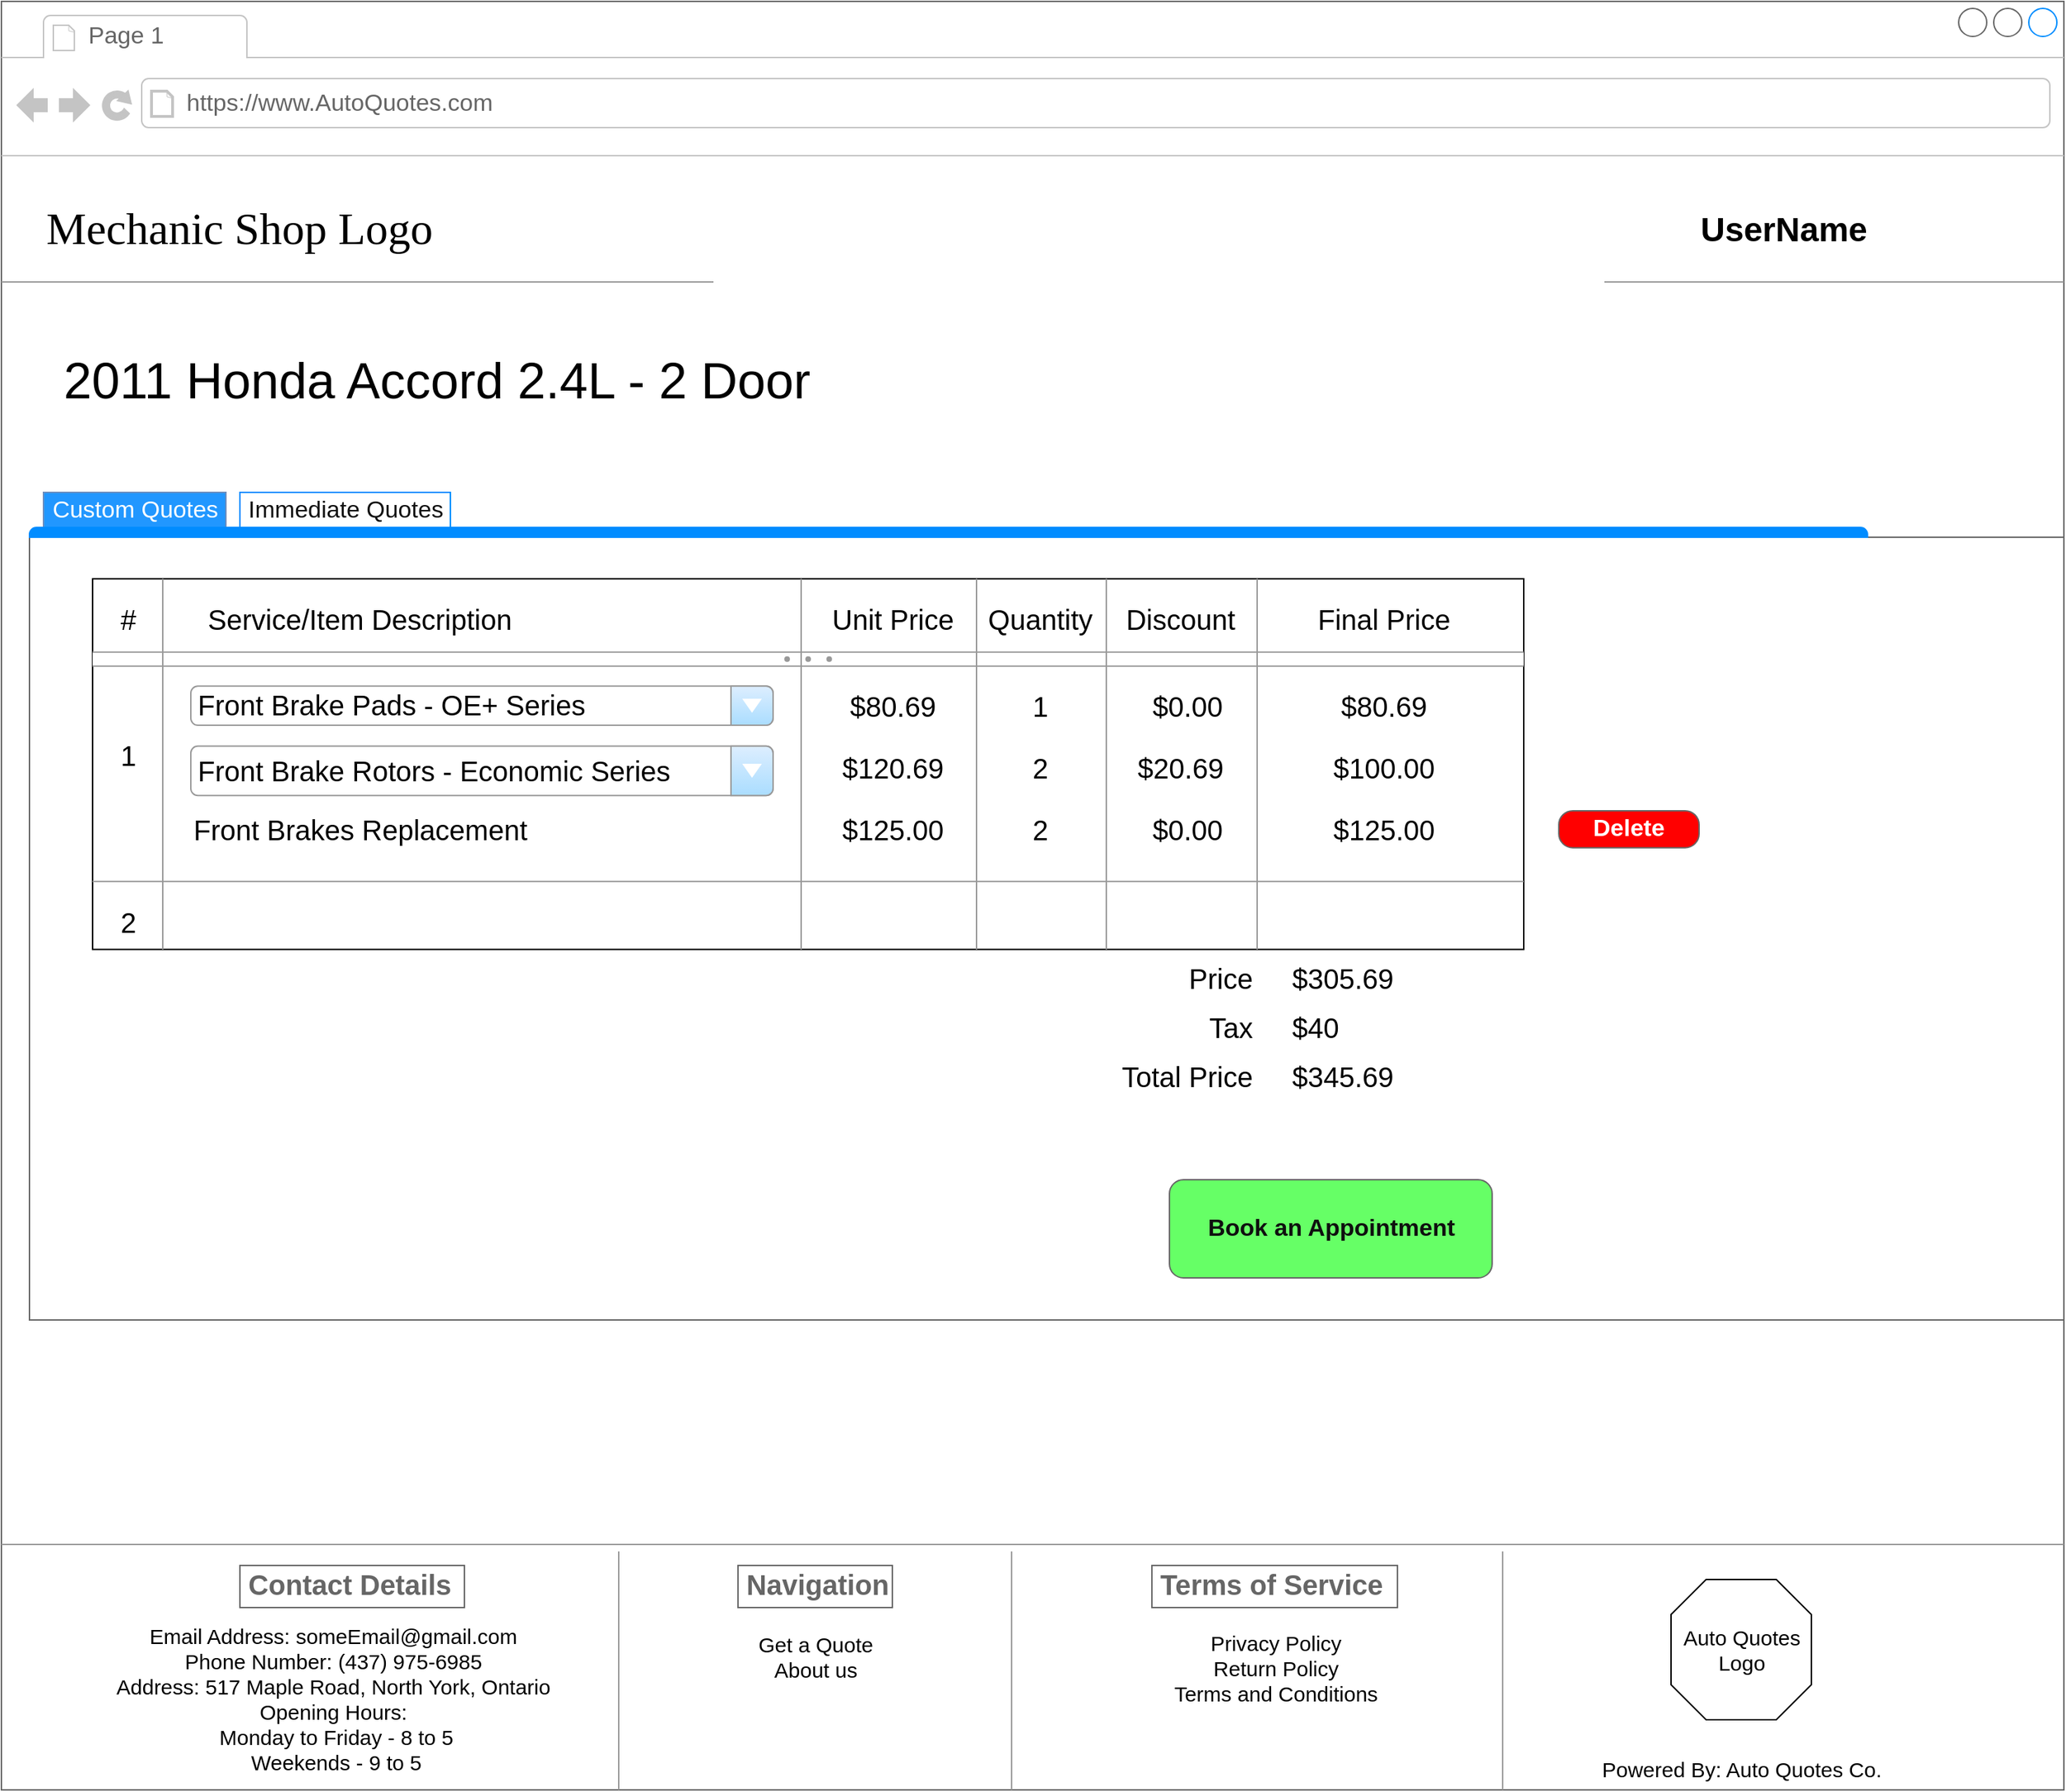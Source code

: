 <mxfile version="20.5.3" type="github">
  <diagram id="iaJIwzh1-YziGCo10PUl" name="Page-1">
    <mxGraphModel dx="1858" dy="1032" grid="1" gridSize="10" guides="1" tooltips="1" connect="1" arrows="1" fold="1" page="1" pageScale="1" pageWidth="850" pageHeight="1100" math="0" shadow="0">
      <root>
        <mxCell id="0" />
        <mxCell id="1" parent="0" />
        <mxCell id="DsZEWx_L59FSOX30sTqH-1" value="&lt;span style=&quot;color: rgba(0, 0, 0, 0); font-family: monospace; font-size: 0px;&quot;&gt;%3CmxGraphModel%3E%3Croot%3E%3CmxCell%20id%3D%220%22%2F%3E%3CmxCell%20id%3D%221%22%20parent%3D%220%22%2F%3E%3CmxCell%20id%3D%222%22%20value%3D%22Price%22%20style%3D%22text%3Bhtml%3D1%3Balign%3Dcenter%3BverticalAlign%3Dmiddle%3Bresizable%3D0%3Bpoints%3D%5B%5D%3Bautosize%3D1%3BstrokeColor%3Dnone%3BfillColor%3Dnone%3BfontSize%3D20%3B%22%20vertex%3D%221%22%20parent%3D%221%22%3E%3CmxGeometry%20x%3D%22770%22%20y%3D%22780%22%20width%3D%2270%22%20height%3D%2240%22%20as%3D%22geometry%22%2F%3E%3C%2FmxCell%3E%3C%2Froot%3E%3C%2FmxGraphModel%3E&lt;/span&gt;" style="strokeWidth=1;shadow=0;dashed=0;align=left;html=1;shape=mxgraph.mockup.containers.browserWindow;rSize=0;strokeColor=#666666;mainText=,;recursiveResize=0;rounded=0;labelBackgroundColor=none;fontFamily=Verdana;fontSize=12" vertex="1" parent="1">
          <mxGeometry x="30" y="20" width="1470" height="1275" as="geometry" />
        </mxCell>
        <mxCell id="DsZEWx_L59FSOX30sTqH-2" value="Page 1" style="strokeWidth=1;shadow=0;dashed=0;align=center;html=1;shape=mxgraph.mockup.containers.anchor;fontSize=17;fontColor=#666666;align=left;" vertex="1" parent="DsZEWx_L59FSOX30sTqH-1">
          <mxGeometry x="60" y="12" width="110" height="26" as="geometry" />
        </mxCell>
        <mxCell id="DsZEWx_L59FSOX30sTqH-3" value="https://www.AutoQuotes.com" style="strokeWidth=1;shadow=0;dashed=0;align=center;html=1;shape=mxgraph.mockup.containers.anchor;rSize=0;fontSize=17;fontColor=#666666;align=left;" vertex="1" parent="DsZEWx_L59FSOX30sTqH-1">
          <mxGeometry x="130" y="60" width="250" height="26" as="geometry" />
        </mxCell>
        <mxCell id="DsZEWx_L59FSOX30sTqH-4" value="&lt;font style=&quot;font-size: 32px;&quot;&gt;Mechanic Shop Logo&lt;/font&gt;" style="text;html=1;points=[];align=left;verticalAlign=top;spacingTop=-4;fontSize=30;fontFamily=Verdana" vertex="1" parent="DsZEWx_L59FSOX30sTqH-1">
          <mxGeometry x="30" y="140" width="340" height="50" as="geometry" />
        </mxCell>
        <mxCell id="DsZEWx_L59FSOX30sTqH-5" value="" style="verticalLabelPosition=bottom;shadow=0;dashed=0;align=center;html=1;verticalAlign=top;strokeWidth=1;shape=mxgraph.mockup.markup.line;strokeColor=#999999;rounded=0;labelBackgroundColor=none;fillColor=#ffffff;fontFamily=Verdana;fontSize=12;fontColor=#000000;" vertex="1" parent="DsZEWx_L59FSOX30sTqH-1">
          <mxGeometry y="190" width="1470" height="20" as="geometry" />
        </mxCell>
        <mxCell id="DsZEWx_L59FSOX30sTqH-6" value="" style="verticalLabelPosition=bottom;shadow=0;dashed=0;align=center;html=1;verticalAlign=top;strokeWidth=1;shape=mxgraph.mockup.markup.line;strokeColor=#999999;rounded=0;labelBackgroundColor=none;fillColor=#ffffff;fontFamily=Verdana;fontSize=12;fontColor=#000000;" vertex="1" parent="DsZEWx_L59FSOX30sTqH-1">
          <mxGeometry y="1090" width="1470" height="20" as="geometry" />
        </mxCell>
        <mxCell id="DsZEWx_L59FSOX30sTqH-8" value="&lt;font style=&quot;font-size: 36px;&quot;&gt;2011 Honda Accord 2.4L - 2 Door&lt;/font&gt;" style="text;html=1;align=center;verticalAlign=middle;resizable=0;points=[];autosize=1;strokeColor=none;fillColor=none;" vertex="1" parent="DsZEWx_L59FSOX30sTqH-1">
          <mxGeometry x="30" y="240" width="560" height="60" as="geometry" />
        </mxCell>
        <mxCell id="DsZEWx_L59FSOX30sTqH-18" value="" style="strokeWidth=1;shadow=0;dashed=0;align=center;html=1;shape=mxgraph.mockup.containers.marginRect2;rectMarginTop=32;strokeColor=#666666;gradientColor=none;fontSize=20;" vertex="1" parent="DsZEWx_L59FSOX30sTqH-1">
          <mxGeometry x="20" y="350" width="1450" height="590" as="geometry" />
        </mxCell>
        <mxCell id="DsZEWx_L59FSOX30sTqH-19" value="&lt;font color=&quot;#ffffff&quot;&gt;Custom Quotes&lt;/font&gt;" style="strokeColor=#6c8ebf;fillColor=#2197FF;strokeWidth=1;shadow=0;dashed=0;align=center;html=1;shape=mxgraph.mockup.containers.rrect;rSize=0;fontSize=17;gradientColor=none;" vertex="1" parent="DsZEWx_L59FSOX30sTqH-18">
          <mxGeometry width="130" height="25" relative="1" as="geometry">
            <mxPoint x="10" as="offset" />
          </mxGeometry>
        </mxCell>
        <mxCell id="DsZEWx_L59FSOX30sTqH-20" value="&lt;font color=&quot;#121212&quot;&gt;Immediate Quotes&lt;/font&gt;" style="strokeWidth=1;shadow=0;dashed=0;align=center;html=1;shape=mxgraph.mockup.containers.rrect;rSize=0;fontSize=17;fontColor=#ffffff;strokeColor=#008cff;fillColor=#FFFFFF;" vertex="1" parent="DsZEWx_L59FSOX30sTqH-18">
          <mxGeometry width="150" height="25" relative="1" as="geometry">
            <mxPoint x="150" as="offset" />
          </mxGeometry>
        </mxCell>
        <mxCell id="DsZEWx_L59FSOX30sTqH-21" value="" style="strokeWidth=1;shadow=0;dashed=0;align=center;html=1;shape=mxgraph.mockup.containers.topButton;rSize=5;strokeColor=#008cff;fillColor=#008cff;gradientColor=none;resizeWidth=1;movable=0;deletable=1;fontSize=20;" vertex="1" parent="DsZEWx_L59FSOX30sTqH-18">
          <mxGeometry width="1310" height="7" relative="1" as="geometry">
            <mxPoint y="25" as="offset" />
          </mxGeometry>
        </mxCell>
        <mxCell id="DsZEWx_L59FSOX30sTqH-22" value="" style="rounded=0;whiteSpace=wrap;html=1;fontSize=20;" vertex="1" parent="DsZEWx_L59FSOX30sTqH-18">
          <mxGeometry x="45" y="61.642" width="1020" height="264.179" as="geometry" />
        </mxCell>
        <mxCell id="DsZEWx_L59FSOX30sTqH-23" value="" style="verticalLabelPosition=bottom;shadow=0;dashed=0;align=center;html=1;verticalAlign=top;strokeWidth=1;shape=mxgraph.mockup.forms.splitter;strokeColor=#999999;fontSize=20;" vertex="1" parent="DsZEWx_L59FSOX30sTqH-18">
          <mxGeometry x="45" y="114.478" width="1020" height="8.806" as="geometry" />
        </mxCell>
        <mxCell id="DsZEWx_L59FSOX30sTqH-24" value="&lt;font style=&quot;font-size: 20px;&quot;&gt;#&lt;/font&gt;" style="text;html=1;align=center;verticalAlign=middle;resizable=0;points=[];autosize=1;strokeColor=none;fillColor=none;fontSize=20;" vertex="1" parent="DsZEWx_L59FSOX30sTqH-18">
          <mxGeometry x="55" y="70.448" width="30" height="40" as="geometry" />
        </mxCell>
        <mxCell id="DsZEWx_L59FSOX30sTqH-25" value="" style="verticalLabelPosition=bottom;shadow=0;dashed=0;align=center;html=1;verticalAlign=top;strokeWidth=1;shape=mxgraph.mockup.markup.line;strokeColor=#999999;direction=north;fontSize=20;" vertex="1" parent="DsZEWx_L59FSOX30sTqH-18">
          <mxGeometry x="85" y="61.642" width="20" height="264.179" as="geometry" />
        </mxCell>
        <mxCell id="DsZEWx_L59FSOX30sTqH-26" value="Service/Item Description" style="text;html=1;align=center;verticalAlign=middle;resizable=0;points=[];autosize=1;strokeColor=none;fillColor=none;fontSize=20;" vertex="1" parent="DsZEWx_L59FSOX30sTqH-18">
          <mxGeometry x="115" y="70.448" width="240" height="40" as="geometry" />
        </mxCell>
        <mxCell id="DsZEWx_L59FSOX30sTqH-27" value="" style="verticalLabelPosition=bottom;shadow=0;dashed=0;align=center;html=1;verticalAlign=top;strokeWidth=1;shape=mxgraph.mockup.markup.line;strokeColor=#999999;direction=north;fontSize=20;" vertex="1" parent="DsZEWx_L59FSOX30sTqH-18">
          <mxGeometry x="540" y="61.642" width="20" height="264.179" as="geometry" />
        </mxCell>
        <mxCell id="DsZEWx_L59FSOX30sTqH-28" value="Unit Price" style="text;html=1;align=center;verticalAlign=middle;resizable=0;points=[];autosize=1;strokeColor=none;fillColor=none;fontSize=20;" vertex="1" parent="DsZEWx_L59FSOX30sTqH-18">
          <mxGeometry x="560" y="70.448" width="110" height="40" as="geometry" />
        </mxCell>
        <mxCell id="DsZEWx_L59FSOX30sTqH-29" value="" style="verticalLabelPosition=bottom;shadow=0;dashed=0;align=center;html=1;verticalAlign=top;strokeWidth=1;shape=mxgraph.mockup.markup.line;strokeColor=#999999;direction=north;fontSize=20;" vertex="1" parent="DsZEWx_L59FSOX30sTqH-18">
          <mxGeometry x="665" y="61.642" width="20" height="264.179" as="geometry" />
        </mxCell>
        <mxCell id="DsZEWx_L59FSOX30sTqH-30" value="Quantity" style="text;html=1;align=center;verticalAlign=middle;resizable=0;points=[];autosize=1;strokeColor=none;fillColor=none;fontSize=20;" vertex="1" parent="DsZEWx_L59FSOX30sTqH-18">
          <mxGeometry x="670" y="70.448" width="100" height="40" as="geometry" />
        </mxCell>
        <mxCell id="DsZEWx_L59FSOX30sTqH-31" value="" style="verticalLabelPosition=bottom;shadow=0;dashed=0;align=center;html=1;verticalAlign=top;strokeWidth=1;shape=mxgraph.mockup.markup.line;strokeColor=#999999;direction=north;fontSize=20;" vertex="1" parent="DsZEWx_L59FSOX30sTqH-18">
          <mxGeometry x="757.5" y="61.642" width="20" height="264.179" as="geometry" />
        </mxCell>
        <mxCell id="DsZEWx_L59FSOX30sTqH-32" value="Discount" style="text;html=1;align=center;verticalAlign=middle;resizable=0;points=[];autosize=1;strokeColor=none;fillColor=none;fontSize=20;" vertex="1" parent="DsZEWx_L59FSOX30sTqH-18">
          <mxGeometry x="770" y="70.448" width="100" height="40" as="geometry" />
        </mxCell>
        <mxCell id="DsZEWx_L59FSOX30sTqH-33" value="" style="verticalLabelPosition=bottom;shadow=0;dashed=0;align=center;html=1;verticalAlign=top;strokeWidth=1;shape=mxgraph.mockup.markup.line;strokeColor=#999999;direction=north;fontSize=20;" vertex="1" parent="DsZEWx_L59FSOX30sTqH-18">
          <mxGeometry x="865" y="61.642" width="20" height="264.179" as="geometry" />
        </mxCell>
        <mxCell id="DsZEWx_L59FSOX30sTqH-34" value="Final Price" style="text;html=1;align=center;verticalAlign=middle;resizable=0;points=[];autosize=1;strokeColor=none;fillColor=none;fontSize=20;" vertex="1" parent="DsZEWx_L59FSOX30sTqH-18">
          <mxGeometry x="905" y="70.448" width="120" height="40" as="geometry" />
        </mxCell>
        <mxCell id="DsZEWx_L59FSOX30sTqH-35" value="1" style="text;html=1;align=center;verticalAlign=middle;resizable=0;points=[];autosize=1;strokeColor=none;fillColor=none;fontSize=20;" vertex="1" parent="DsZEWx_L59FSOX30sTqH-18">
          <mxGeometry x="55" y="167.313" width="30" height="40" as="geometry" />
        </mxCell>
        <mxCell id="DsZEWx_L59FSOX30sTqH-36" value="Front Brakes Replacement" style="text;html=1;align=left;verticalAlign=middle;resizable=0;points=[];autosize=1;strokeColor=none;fillColor=none;fontSize=20;" vertex="1" parent="DsZEWx_L59FSOX30sTqH-18">
          <mxGeometry x="115" y="220.149" width="260" height="40" as="geometry" />
        </mxCell>
        <mxCell id="DsZEWx_L59FSOX30sTqH-37" value="$80.69" style="text;html=1;align=center;verticalAlign=middle;resizable=0;points=[];autosize=1;strokeColor=none;fillColor=none;fontSize=20;" vertex="1" parent="DsZEWx_L59FSOX30sTqH-18">
          <mxGeometry x="575" y="132.09" width="80" height="40" as="geometry" />
        </mxCell>
        <mxCell id="DsZEWx_L59FSOX30sTqH-38" value="$120.69" style="text;html=1;align=center;verticalAlign=middle;resizable=0;points=[];autosize=1;strokeColor=none;fillColor=none;fontSize=20;" vertex="1" parent="DsZEWx_L59FSOX30sTqH-18">
          <mxGeometry x="565" y="176.119" width="100" height="40" as="geometry" />
        </mxCell>
        <mxCell id="DsZEWx_L59FSOX30sTqH-39" value="$125.00" style="text;html=1;align=center;verticalAlign=middle;resizable=0;points=[];autosize=1;strokeColor=none;fillColor=none;fontSize=20;" vertex="1" parent="DsZEWx_L59FSOX30sTqH-18">
          <mxGeometry x="565" y="220.149" width="100" height="40" as="geometry" />
        </mxCell>
        <mxCell id="DsZEWx_L59FSOX30sTqH-40" value="1" style="text;html=1;align=center;verticalAlign=middle;resizable=0;points=[];autosize=1;strokeColor=none;fillColor=none;fontSize=20;" vertex="1" parent="DsZEWx_L59FSOX30sTqH-18">
          <mxGeometry x="705" y="132.09" width="30" height="40" as="geometry" />
        </mxCell>
        <mxCell id="DsZEWx_L59FSOX30sTqH-41" value="2" style="text;html=1;align=center;verticalAlign=middle;resizable=0;points=[];autosize=1;strokeColor=none;fillColor=none;fontSize=20;" vertex="1" parent="DsZEWx_L59FSOX30sTqH-18">
          <mxGeometry x="705" y="176.119" width="30" height="40" as="geometry" />
        </mxCell>
        <mxCell id="DsZEWx_L59FSOX30sTqH-42" value="2" style="text;html=1;align=center;verticalAlign=middle;resizable=0;points=[];autosize=1;strokeColor=none;fillColor=none;fontSize=20;" vertex="1" parent="DsZEWx_L59FSOX30sTqH-18">
          <mxGeometry x="705" y="220.149" width="30" height="40" as="geometry" />
        </mxCell>
        <mxCell id="DsZEWx_L59FSOX30sTqH-43" value="$0.00" style="text;html=1;align=center;verticalAlign=middle;resizable=0;points=[];autosize=1;strokeColor=none;fillColor=none;fontSize=20;" vertex="1" parent="DsZEWx_L59FSOX30sTqH-18">
          <mxGeometry x="790" y="132.09" width="70" height="40" as="geometry" />
        </mxCell>
        <mxCell id="DsZEWx_L59FSOX30sTqH-44" value="$20.69" style="text;html=1;align=center;verticalAlign=middle;resizable=0;points=[];autosize=1;strokeColor=none;fillColor=none;fontSize=20;" vertex="1" parent="DsZEWx_L59FSOX30sTqH-18">
          <mxGeometry x="780" y="176.119" width="80" height="40" as="geometry" />
        </mxCell>
        <mxCell id="DsZEWx_L59FSOX30sTqH-45" value="$0.00" style="text;html=1;align=center;verticalAlign=middle;resizable=0;points=[];autosize=1;strokeColor=none;fillColor=none;fontSize=20;" vertex="1" parent="DsZEWx_L59FSOX30sTqH-18">
          <mxGeometry x="790" y="220.149" width="70" height="40" as="geometry" />
        </mxCell>
        <mxCell id="DsZEWx_L59FSOX30sTqH-46" value="$80.69" style="text;html=1;align=center;verticalAlign=middle;resizable=0;points=[];autosize=1;strokeColor=none;fillColor=none;fontSize=20;" vertex="1" parent="DsZEWx_L59FSOX30sTqH-18">
          <mxGeometry x="925" y="132.09" width="80" height="40" as="geometry" />
        </mxCell>
        <mxCell id="DsZEWx_L59FSOX30sTqH-47" value="$100.00" style="text;html=1;align=center;verticalAlign=middle;resizable=0;points=[];autosize=1;strokeColor=none;fillColor=none;fontSize=20;" vertex="1" parent="DsZEWx_L59FSOX30sTqH-18">
          <mxGeometry x="915" y="176.119" width="100" height="40" as="geometry" />
        </mxCell>
        <mxCell id="DsZEWx_L59FSOX30sTqH-48" value="$125.00" style="text;html=1;align=center;verticalAlign=middle;resizable=0;points=[];autosize=1;strokeColor=none;fillColor=none;fontSize=20;" vertex="1" parent="DsZEWx_L59FSOX30sTqH-18">
          <mxGeometry x="915" y="220.149" width="100" height="40" as="geometry" />
        </mxCell>
        <mxCell id="DsZEWx_L59FSOX30sTqH-49" value="&lt;span style=&quot;color: rgb(0, 0, 0); font-size: 20px;&quot;&gt;Front Brake Pads - OE+ Series&lt;/span&gt;" style="strokeWidth=1;shadow=0;dashed=0;align=center;html=1;shape=mxgraph.mockup.forms.comboBox;strokeColor=#999999;fillColor=#ddeeff;align=left;fillColor2=#aaddff;mainText=;fontColor=#666666;fontSize=17;spacingLeft=3;" vertex="1" parent="DsZEWx_L59FSOX30sTqH-18">
          <mxGeometry x="115" y="138.13" width="415" height="27.91" as="geometry" />
        </mxCell>
        <mxCell id="DsZEWx_L59FSOX30sTqH-50" value="&lt;span style=&quot;color: rgb(0, 0, 0); font-size: 20px;&quot;&gt;Front Brake Rotors - Economic Series&lt;/span&gt;" style="strokeWidth=1;shadow=0;dashed=0;align=center;html=1;shape=mxgraph.mockup.forms.comboBox;strokeColor=#999999;fillColor=#ddeeff;align=left;fillColor2=#aaddff;mainText=;fontColor=#666666;fontSize=17;spacingLeft=3;" vertex="1" parent="DsZEWx_L59FSOX30sTqH-18">
          <mxGeometry x="115" y="180.9" width="415" height="35.22" as="geometry" />
        </mxCell>
        <mxCell id="DsZEWx_L59FSOX30sTqH-52" value="" style="verticalLabelPosition=bottom;shadow=0;dashed=0;align=center;html=1;verticalAlign=top;strokeWidth=1;shape=mxgraph.mockup.markup.line;strokeColor=#999999;fontSize=20;fillColor=#FF0000;" vertex="1" parent="DsZEWx_L59FSOX30sTqH-18">
          <mxGeometry x="45" y="268.582" width="1020" height="17.612" as="geometry" />
        </mxCell>
        <mxCell id="DsZEWx_L59FSOX30sTqH-53" value="2" style="text;html=1;align=center;verticalAlign=middle;resizable=0;points=[];autosize=1;strokeColor=none;fillColor=none;fontSize=20;" vertex="1" parent="DsZEWx_L59FSOX30sTqH-18">
          <mxGeometry x="55" y="286.194" width="30" height="40" as="geometry" />
        </mxCell>
        <mxCell id="DsZEWx_L59FSOX30sTqH-54" value="Price" style="text;html=1;align=right;verticalAlign=middle;resizable=0;points=[];autosize=1;strokeColor=none;fillColor=none;fontSize=20;" vertex="1" parent="DsZEWx_L59FSOX30sTqH-18">
          <mxGeometry x="802.5" y="325.821" width="70" height="40" as="geometry" />
        </mxCell>
        <mxCell id="DsZEWx_L59FSOX30sTqH-55" value="Tax" style="text;html=1;align=right;verticalAlign=middle;resizable=0;points=[];autosize=1;strokeColor=none;fillColor=none;fontSize=20;" vertex="1" parent="DsZEWx_L59FSOX30sTqH-18">
          <mxGeometry x="822.5" y="361.045" width="50" height="40" as="geometry" />
        </mxCell>
        <mxCell id="DsZEWx_L59FSOX30sTqH-56" value="Total Price" style="text;html=1;align=right;verticalAlign=middle;resizable=0;points=[];autosize=1;strokeColor=none;fillColor=none;fontSize=20;" vertex="1" parent="DsZEWx_L59FSOX30sTqH-18">
          <mxGeometry x="752.5" y="396.269" width="120" height="40" as="geometry" />
        </mxCell>
        <mxCell id="DsZEWx_L59FSOX30sTqH-57" value="$305.69" style="text;html=1;align=left;verticalAlign=middle;resizable=0;points=[];autosize=1;strokeColor=none;fillColor=none;fontSize=20;" vertex="1" parent="DsZEWx_L59FSOX30sTqH-18">
          <mxGeometry x="897.5" y="325.821" width="100" height="40" as="geometry" />
        </mxCell>
        <mxCell id="DsZEWx_L59FSOX30sTqH-58" value="$40" style="text;html=1;align=left;verticalAlign=middle;resizable=0;points=[];autosize=1;strokeColor=none;fillColor=none;fontSize=20;" vertex="1" parent="DsZEWx_L59FSOX30sTqH-18">
          <mxGeometry x="897.5" y="361.045" width="60" height="40" as="geometry" />
        </mxCell>
        <mxCell id="DsZEWx_L59FSOX30sTqH-59" value="$345.69" style="text;html=1;align=left;verticalAlign=middle;resizable=0;points=[];autosize=1;strokeColor=none;fillColor=none;fontSize=20;" vertex="1" parent="DsZEWx_L59FSOX30sTqH-18">
          <mxGeometry x="897.5" y="396.269" width="100" height="40" as="geometry" />
        </mxCell>
        <mxCell id="DsZEWx_L59FSOX30sTqH-67" value="&lt;font color=&quot;#0f0f0f&quot;&gt;Book an Appointment&lt;/font&gt;" style="strokeWidth=1;shadow=0;dashed=0;align=center;html=1;shape=mxgraph.mockup.buttons.button;strokeColor=#666666;fontColor=#ffffff;mainText=;buttonStyle=round;fontSize=17;fontStyle=1;fillColor=#66FF66;whiteSpace=wrap;" vertex="1" parent="DsZEWx_L59FSOX30sTqH-18">
          <mxGeometry x="812.5" y="490" width="230" height="70" as="geometry" />
        </mxCell>
        <mxCell id="DsZEWx_L59FSOX30sTqH-84" value="Delete" style="strokeWidth=1;shadow=0;dashed=0;align=center;html=1;shape=mxgraph.mockup.buttons.button;strokeColor=#666666;fontColor=#ffffff;mainText=;buttonStyle=round;fontSize=17;fontStyle=1;fillColor=#FF0000;whiteSpace=wrap;" vertex="1" parent="DsZEWx_L59FSOX30sTqH-18">
          <mxGeometry x="1090" y="226.942" width="100" height="26.418" as="geometry" />
        </mxCell>
        <mxCell id="DsZEWx_L59FSOX30sTqH-68" value="&lt;h3&gt;Contact Details&lt;/h3&gt;" style="strokeWidth=1;shadow=0;dashed=0;align=center;html=1;shape=mxgraph.mockup.text.textBox;fontColor=#666666;align=left;fontSize=17;spacingLeft=4;spacingTop=-3;strokeColor=#666666;mainText=" vertex="1" parent="DsZEWx_L59FSOX30sTqH-1">
          <mxGeometry x="170" y="1115" width="160" height="30" as="geometry" />
        </mxCell>
        <mxCell id="DsZEWx_L59FSOX30sTqH-69" value="&lt;div style=&quot;text-align: center;&quot;&gt;&lt;span style=&quot;font-size: 15px; background-color: initial;&quot;&gt;Email Address: someEmail@gmail.com&lt;/span&gt;&lt;/div&gt;&lt;font style=&quot;font-size: 15px;&quot;&gt;&lt;div style=&quot;text-align: center;&quot;&gt;&lt;span style=&quot;background-color: initial;&quot;&gt;Phone Number: (437) 975-6985&lt;/span&gt;&lt;/div&gt;&lt;div style=&quot;text-align: center;&quot;&gt;&lt;span style=&quot;background-color: initial;&quot;&gt;Address: 517 Maple Road, North York, Ontario&lt;/span&gt;&lt;/div&gt;&lt;div style=&quot;text-align: center;&quot;&gt;&lt;span style=&quot;background-color: initial;&quot;&gt;Opening Hours:&lt;/span&gt;&lt;/div&gt;&lt;span style=&quot;white-space: pre;&quot;&gt;&lt;div style=&quot;text-align: center;&quot;&gt;&lt;span style=&quot;background-color: initial;&quot;&gt; &lt;/span&gt;&lt;span style=&quot;background-color: initial; white-space: normal;&quot;&gt;Monday to Friday - 8 to 5&lt;/span&gt;&lt;/div&gt;&lt;/span&gt;&lt;span style=&quot;white-space: pre;&quot;&gt;&lt;div style=&quot;text-align: center;&quot;&gt;&lt;span style=&quot;background-color: initial;&quot;&gt; &lt;/span&gt;&lt;span style=&quot;background-color: initial; white-space: normal;&quot;&gt;Weekends - 9 to 5&lt;/span&gt;&lt;/div&gt;&lt;/span&gt;&lt;/font&gt;" style="text;spacingTop=-5;whiteSpace=wrap;html=1;align=left;fontSize=12;fontFamily=Helvetica;fillColor=none;strokeColor=none;" vertex="1" parent="DsZEWx_L59FSOX30sTqH-1">
          <mxGeometry x="80" y="1155" width="360" height="100" as="geometry" />
        </mxCell>
        <mxCell id="DsZEWx_L59FSOX30sTqH-70" value="" style="verticalLabelPosition=bottom;shadow=0;dashed=0;align=center;html=1;verticalAlign=top;strokeWidth=1;shape=mxgraph.mockup.markup.line;strokeColor=#999999;direction=north;fontSize=32;" vertex="1" parent="DsZEWx_L59FSOX30sTqH-1">
          <mxGeometry x="430" y="1105" width="20" height="170" as="geometry" />
        </mxCell>
        <mxCell id="DsZEWx_L59FSOX30sTqH-71" value="Powered By: Auto Quotes Co." style="text;html=1;align=center;verticalAlign=middle;resizable=0;points=[];autosize=1;strokeColor=none;fillColor=none;fontSize=15;" vertex="1" parent="DsZEWx_L59FSOX30sTqH-1">
          <mxGeometry x="1130" y="1245" width="220" height="30" as="geometry" />
        </mxCell>
        <mxCell id="DsZEWx_L59FSOX30sTqH-72" value="&lt;h3&gt;Terms of Service&lt;/h3&gt;" style="strokeWidth=1;shadow=0;dashed=0;align=center;html=1;shape=mxgraph.mockup.text.textBox;fontColor=#666666;align=left;fontSize=17;spacingLeft=4;spacingTop=-3;strokeColor=#666666;mainText=" vertex="1" parent="DsZEWx_L59FSOX30sTqH-1">
          <mxGeometry x="820" y="1115" width="175" height="30" as="geometry" />
        </mxCell>
        <mxCell id="DsZEWx_L59FSOX30sTqH-73" value="Privacy Policy&lt;br&gt;Return Policy&lt;br&gt;Terms and Conditions" style="text;html=1;align=center;verticalAlign=top;resizable=0;points=[];autosize=1;strokeColor=none;fillColor=none;fontSize=15;" vertex="1" parent="DsZEWx_L59FSOX30sTqH-1">
          <mxGeometry x="822.5" y="1155" width="170" height="70" as="geometry" />
        </mxCell>
        <mxCell id="DsZEWx_L59FSOX30sTqH-74" value="" style="verticalLabelPosition=bottom;verticalAlign=top;html=1;shape=mxgraph.basic.polygon;polyCoords=[[0.25,0],[0.75,0],[1,0.25],[1,0.75],[0.75,1],[0.25,1],[0,0.75],[0,0.25]];polyline=0;fontSize=15;" vertex="1" parent="DsZEWx_L59FSOX30sTqH-1">
          <mxGeometry x="1190" y="1125" width="100" height="100" as="geometry" />
        </mxCell>
        <mxCell id="DsZEWx_L59FSOX30sTqH-75" value="Auto Quotes&lt;br&gt;Logo" style="text;html=1;align=center;verticalAlign=middle;resizable=0;points=[];autosize=1;strokeColor=none;fillColor=none;fontSize=15;" vertex="1" parent="DsZEWx_L59FSOX30sTqH-1">
          <mxGeometry x="1185" y="1150" width="110" height="50" as="geometry" />
        </mxCell>
        <mxCell id="DsZEWx_L59FSOX30sTqH-76" value="" style="verticalLabelPosition=bottom;shadow=0;dashed=0;align=center;html=1;verticalAlign=top;strokeWidth=1;shape=mxgraph.mockup.markup.line;strokeColor=#999999;direction=north;fontSize=15;" vertex="1" parent="DsZEWx_L59FSOX30sTqH-1">
          <mxGeometry x="710" y="1105" width="20" height="170" as="geometry" />
        </mxCell>
        <mxCell id="DsZEWx_L59FSOX30sTqH-77" value="&lt;h3&gt;Navigation&lt;/h3&gt;" style="strokeWidth=1;shadow=0;dashed=0;align=center;html=1;shape=mxgraph.mockup.text.textBox;fontColor=#666666;align=left;fontSize=17;spacingLeft=4;spacingTop=-3;strokeColor=#666666;mainText=" vertex="1" parent="DsZEWx_L59FSOX30sTqH-1">
          <mxGeometry x="525" y="1115" width="110" height="30" as="geometry" />
        </mxCell>
        <mxCell id="DsZEWx_L59FSOX30sTqH-78" value="" style="verticalLabelPosition=bottom;shadow=0;dashed=0;align=center;html=1;verticalAlign=top;strokeWidth=1;shape=mxgraph.mockup.markup.line;strokeColor=#999999;direction=north;fontSize=15;" vertex="1" parent="DsZEWx_L59FSOX30sTqH-1">
          <mxGeometry x="1060" y="1105" width="20" height="170" as="geometry" />
        </mxCell>
        <mxCell id="DsZEWx_L59FSOX30sTqH-79" value="Get a Quote&lt;br&gt;About us" style="text;html=1;align=center;verticalAlign=middle;resizable=0;points=[];autosize=1;strokeColor=none;fillColor=none;fontSize=15;" vertex="1" parent="DsZEWx_L59FSOX30sTqH-1">
          <mxGeometry x="525" y="1155" width="110" height="50" as="geometry" />
        </mxCell>
        <mxCell id="DsZEWx_L59FSOX30sTqH-80" value="" style="shape=image;html=1;verticalAlign=top;verticalLabelPosition=bottom;labelBackgroundColor=#ffffff;imageAspect=0;aspect=fixed;image=https://cdn3.iconfinder.com/data/icons/essential-rounded/64/Rounded-31-128.png" vertex="1" parent="DsZEWx_L59FSOX30sTqH-1">
          <mxGeometry x="1350" y="140.5" width="44" height="44" as="geometry" />
        </mxCell>
        <mxCell id="DsZEWx_L59FSOX30sTqH-81" value="" style="shape=image;html=1;verticalAlign=top;verticalLabelPosition=bottom;labelBackgroundColor=#ffffff;imageAspect=0;aspect=fixed;image=https://cdn3.iconfinder.com/data/icons/user-interface-169/32/login-128.png" vertex="1" parent="DsZEWx_L59FSOX30sTqH-1">
          <mxGeometry x="1400" y="140" width="45" height="45" as="geometry" />
        </mxCell>
        <mxCell id="DsZEWx_L59FSOX30sTqH-82" value="UserName" style="text;strokeColor=none;fillColor=none;html=1;fontSize=24;fontStyle=1;verticalAlign=middle;align=center;" vertex="1" parent="DsZEWx_L59FSOX30sTqH-1">
          <mxGeometry x="1210" y="142.5" width="120" height="40" as="geometry" />
        </mxCell>
      </root>
    </mxGraphModel>
  </diagram>
</mxfile>
